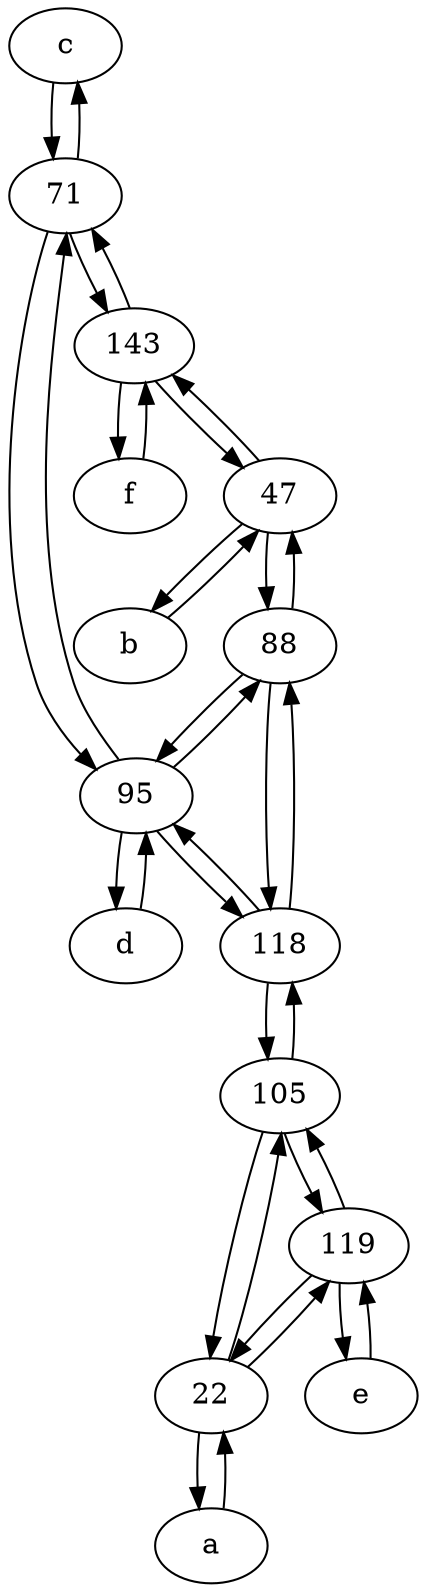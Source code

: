 digraph  {
	c [pos="20,10!"];
	d [pos="20,30!"];
	119;
	22;
	f [pos="15,45!"];
	b [pos="50,20!"];
	95;
	a [pos="40,10!"];
	143;
	e [pos="30,50!"];
	105;
	118;
	88;
	47;
	71;
	119 -> 22;
	47 -> 88;
	88 -> 47;
	71 -> c;
	f -> 143;
	118 -> 88;
	88 -> 118;
	d -> 95;
	143 -> f;
	b -> 47;
	119 -> 105;
	119 -> e;
	22 -> 105;
	118 -> 105;
	a -> 22;
	105 -> 118;
	47 -> b;
	47 -> 143;
	22 -> 119;
	22 -> a;
	143 -> 71;
	c -> 71;
	e -> 119;
	105 -> 22;
	95 -> d;
	95 -> 71;
	88 -> 95;
	71 -> 95;
	95 -> 88;
	71 -> 143;
	105 -> 119;
	95 -> 118;
	143 -> 47;
	118 -> 95;

	}